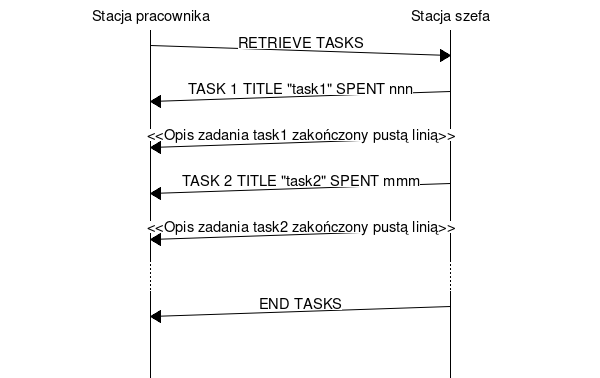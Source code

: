 msc {
    arcgradient=10;

    a [label="Stacja pracownika"], b [label="Stacja szefa"];

    a => b [label="RETRIEVE TASKS"];
    a <= b [label="TASK 1 TITLE \"task1\" SPENT nnn"];
    a <= b [label="<<Opis zadania task1 zakończony pustą linią>>"];
    a <= b [label="TASK 2 TITLE \"task2\" SPENT mmm"];
    a <= b [label="<<Opis zadania task2 zakończony pustą linią>>"];
    ...;
    a <= b [label="END TASKS"];
    |||;
}